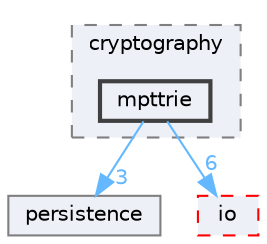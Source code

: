 digraph "include/neo/cryptography/mpttrie"
{
 // LATEX_PDF_SIZE
  bgcolor="transparent";
  edge [fontname=Helvetica,fontsize=10,labelfontname=Helvetica,labelfontsize=10];
  node [fontname=Helvetica,fontsize=10,shape=box,height=0.2,width=0.4];
  compound=true
  subgraph clusterdir_13a601a931e8adce0785ba6498e440f3 {
    graph [ bgcolor="#edf0f7", pencolor="grey50", label="cryptography", fontname=Helvetica,fontsize=10 style="filled,dashed", URL="dir_13a601a931e8adce0785ba6498e440f3.html",tooltip=""]
  dir_7371f0fc7b5b4cb55c34bcb58d1c6552 [label="mpttrie", fillcolor="#edf0f7", color="grey25", style="filled,bold", URL="dir_7371f0fc7b5b4cb55c34bcb58d1c6552.html",tooltip=""];
  }
  dir_37d8e5daf0ea5fe7c879fdd1c39eb55f [label="persistence", fillcolor="#edf0f7", color="grey50", style="filled", URL="dir_37d8e5daf0ea5fe7c879fdd1c39eb55f.html",tooltip=""];
  dir_a46a28fba43bd7a324367dd633ce3fbb [label="io", fillcolor="#edf0f7", color="red", style="filled,dashed", URL="dir_a46a28fba43bd7a324367dd633ce3fbb.html",tooltip=""];
  dir_7371f0fc7b5b4cb55c34bcb58d1c6552->dir_37d8e5daf0ea5fe7c879fdd1c39eb55f [headlabel="3", labeldistance=1.5 headhref="dir_000032_000049.html" href="dir_000032_000049.html" color="steelblue1" fontcolor="steelblue1"];
  dir_7371f0fc7b5b4cb55c34bcb58d1c6552->dir_a46a28fba43bd7a324367dd633ce3fbb [headlabel="6", labeldistance=1.5 headhref="dir_000032_000020.html" href="dir_000032_000020.html" color="steelblue1" fontcolor="steelblue1"];
}
